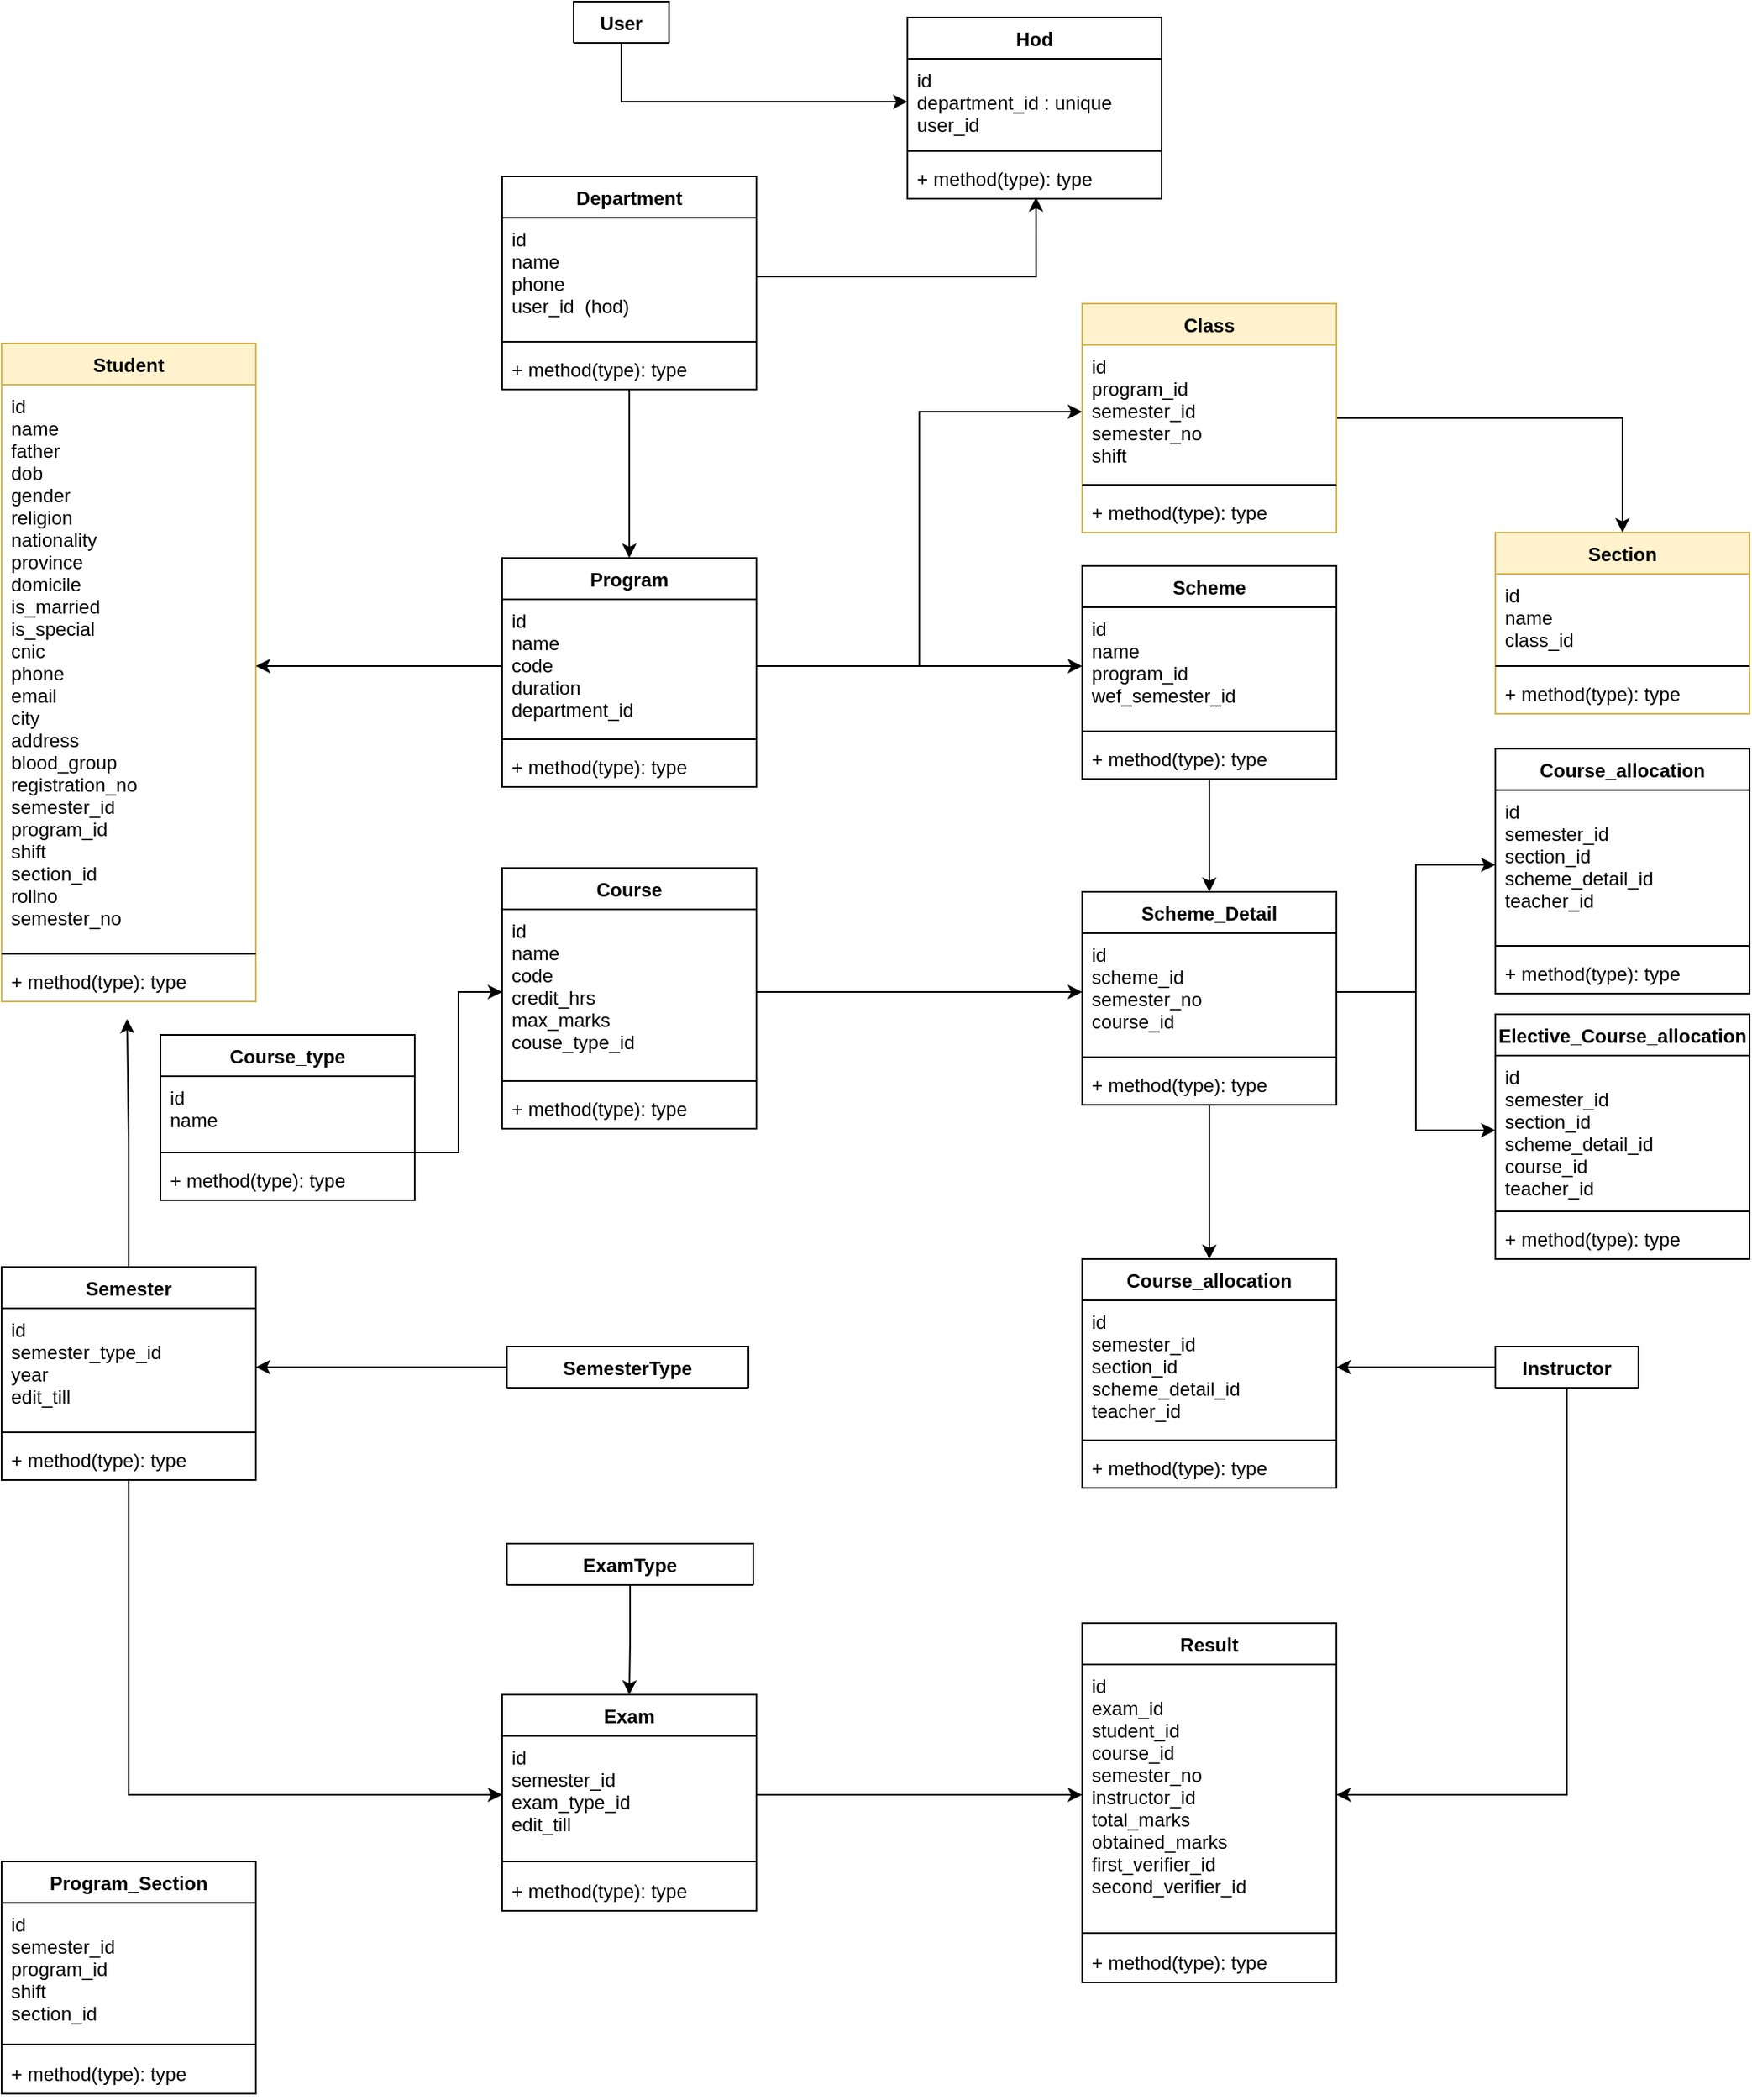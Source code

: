 <mxfile version="16.5.1" type="device"><diagram id="hwj4BJxnEExHwpKaLfDj" name="Page-1"><mxGraphModel dx="920" dy="1734" grid="1" gridSize="10" guides="1" tooltips="1" connect="1" arrows="1" fold="1" page="1" pageScale="1" pageWidth="850" pageHeight="1100" math="0" shadow="0"><root><mxCell id="0"/><mxCell id="1" parent="0"/><mxCell id="mYyRvRIFbUzqoPdbYUCd-1" value="Student" style="swimlane;fontStyle=1;align=center;verticalAlign=top;childLayout=stackLayout;horizontal=1;startSize=26;horizontalStack=0;resizeParent=1;resizeParentMax=0;resizeLast=0;collapsible=1;marginBottom=0;fillColor=#fff2cc;strokeColor=#d6b656;" parent="1" vertex="1"><mxGeometry x="30" y="-865" width="160" height="414" as="geometry"/></mxCell><mxCell id="mYyRvRIFbUzqoPdbYUCd-2" value="id&#10;name&#10;father&#10;dob&#10;gender&#10;religion&#10;nationality&#10;province&#10;domicile&#10;is_married&#10;is_special&#10;cnic&#10;phone&#10;email&#10;city&#10;address&#10;blood_group&#10;registration_no&#10;semester_id&#10;program_id&#10;shift&#10;section_id&#10;rollno&#10;semester_no&#10;" style="text;strokeColor=none;fillColor=none;align=left;verticalAlign=top;spacingLeft=4;spacingRight=4;overflow=hidden;rotatable=0;points=[[0,0.5],[1,0.5]];portConstraint=eastwest;" parent="mYyRvRIFbUzqoPdbYUCd-1" vertex="1"><mxGeometry y="26" width="160" height="354" as="geometry"/></mxCell><mxCell id="mYyRvRIFbUzqoPdbYUCd-3" value="" style="line;strokeWidth=1;fillColor=none;align=left;verticalAlign=middle;spacingTop=-1;spacingLeft=3;spacingRight=3;rotatable=0;labelPosition=right;points=[];portConstraint=eastwest;" parent="mYyRvRIFbUzqoPdbYUCd-1" vertex="1"><mxGeometry y="380" width="160" height="8" as="geometry"/></mxCell><mxCell id="mYyRvRIFbUzqoPdbYUCd-4" value="+ method(type): type" style="text;strokeColor=none;fillColor=none;align=left;verticalAlign=top;spacingLeft=4;spacingRight=4;overflow=hidden;rotatable=0;points=[[0,0.5],[1,0.5]];portConstraint=eastwest;" parent="mYyRvRIFbUzqoPdbYUCd-1" vertex="1"><mxGeometry y="388" width="160" height="26" as="geometry"/></mxCell><mxCell id="mYyRvRIFbUzqoPdbYUCd-5" value="Course" style="swimlane;fontStyle=1;align=center;verticalAlign=top;childLayout=stackLayout;horizontal=1;startSize=26;horizontalStack=0;resizeParent=1;resizeParentMax=0;resizeLast=0;collapsible=1;marginBottom=0;" parent="1" vertex="1"><mxGeometry x="345" y="-535" width="160" height="164" as="geometry"><mxRectangle x="345" y="-580" width="70" height="26" as="alternateBounds"/></mxGeometry></mxCell><mxCell id="mYyRvRIFbUzqoPdbYUCd-6" value="id&#10;name&#10;code&#10;credit_hrs&#10;max_marks&#10;couse_type_id" style="text;strokeColor=none;fillColor=none;align=left;verticalAlign=top;spacingLeft=4;spacingRight=4;overflow=hidden;rotatable=0;points=[[0,0.5],[1,0.5]];portConstraint=eastwest;" parent="mYyRvRIFbUzqoPdbYUCd-5" vertex="1"><mxGeometry y="26" width="160" height="104" as="geometry"/></mxCell><mxCell id="mYyRvRIFbUzqoPdbYUCd-7" value="" style="line;strokeWidth=1;fillColor=none;align=left;verticalAlign=middle;spacingTop=-1;spacingLeft=3;spacingRight=3;rotatable=0;labelPosition=right;points=[];portConstraint=eastwest;" parent="mYyRvRIFbUzqoPdbYUCd-5" vertex="1"><mxGeometry y="130" width="160" height="8" as="geometry"/></mxCell><mxCell id="mYyRvRIFbUzqoPdbYUCd-8" value="+ method(type): type" style="text;strokeColor=none;fillColor=none;align=left;verticalAlign=top;spacingLeft=4;spacingRight=4;overflow=hidden;rotatable=0;points=[[0,0.5],[1,0.5]];portConstraint=eastwest;" parent="mYyRvRIFbUzqoPdbYUCd-5" vertex="1"><mxGeometry y="138" width="160" height="26" as="geometry"/></mxCell><mxCell id="mYyRvRIFbUzqoPdbYUCd-9" value="Program" style="swimlane;fontStyle=1;align=center;verticalAlign=top;childLayout=stackLayout;horizontal=1;startSize=26;horizontalStack=0;resizeParent=1;resizeParentMax=0;resizeLast=0;collapsible=1;marginBottom=0;" parent="1" vertex="1"><mxGeometry x="345" y="-730" width="160" height="144" as="geometry"><mxRectangle x="345" y="-710" width="80" height="26" as="alternateBounds"/></mxGeometry></mxCell><mxCell id="mYyRvRIFbUzqoPdbYUCd-10" value="id&#10;name&#10;code&#10;duration &#10;department_id&#10;&#10;" style="text;strokeColor=none;fillColor=none;align=left;verticalAlign=top;spacingLeft=4;spacingRight=4;overflow=hidden;rotatable=0;points=[[0,0.5],[1,0.5]];portConstraint=eastwest;" parent="mYyRvRIFbUzqoPdbYUCd-9" vertex="1"><mxGeometry y="26" width="160" height="84" as="geometry"/></mxCell><mxCell id="mYyRvRIFbUzqoPdbYUCd-11" value="" style="line;strokeWidth=1;fillColor=none;align=left;verticalAlign=middle;spacingTop=-1;spacingLeft=3;spacingRight=3;rotatable=0;labelPosition=right;points=[];portConstraint=eastwest;" parent="mYyRvRIFbUzqoPdbYUCd-9" vertex="1"><mxGeometry y="110" width="160" height="8" as="geometry"/></mxCell><mxCell id="mYyRvRIFbUzqoPdbYUCd-12" value="+ method(type): type" style="text;strokeColor=none;fillColor=none;align=left;verticalAlign=top;spacingLeft=4;spacingRight=4;overflow=hidden;rotatable=0;points=[[0,0.5],[1,0.5]];portConstraint=eastwest;" parent="mYyRvRIFbUzqoPdbYUCd-9" vertex="1"><mxGeometry y="118" width="160" height="26" as="geometry"/></mxCell><mxCell id="D1pK7fu_DaHStIkdStEt-8" style="edgeStyle=orthogonalEdgeStyle;rounded=0;orthogonalLoop=1;jettySize=auto;html=1;" parent="1" source="mYyRvRIFbUzqoPdbYUCd-13" edge="1"><mxGeometry relative="1" as="geometry"><mxPoint x="109" y="-440" as="targetPoint"/></mxGeometry></mxCell><mxCell id="D1pK7fu_DaHStIkdStEt-17" style="edgeStyle=orthogonalEdgeStyle;rounded=0;orthogonalLoop=1;jettySize=auto;html=1;" parent="1" source="mYyRvRIFbUzqoPdbYUCd-13" target="REiJz7-zz85J-EF6ZOLV-16" edge="1"><mxGeometry relative="1" as="geometry"/></mxCell><mxCell id="mYyRvRIFbUzqoPdbYUCd-13" value="Semester" style="swimlane;fontStyle=1;align=center;verticalAlign=top;childLayout=stackLayout;horizontal=1;startSize=26;horizontalStack=0;resizeParent=1;resizeParentMax=0;resizeLast=0;collapsible=1;marginBottom=0;" parent="1" vertex="1"><mxGeometry x="30" y="-284" width="160" height="134" as="geometry"/></mxCell><mxCell id="mYyRvRIFbUzqoPdbYUCd-14" value="id&#10;semester_type_id&#10;year&#10;edit_till" style="text;strokeColor=none;fillColor=none;align=left;verticalAlign=top;spacingLeft=4;spacingRight=4;overflow=hidden;rotatable=0;points=[[0,0.5],[1,0.5]];portConstraint=eastwest;" parent="mYyRvRIFbUzqoPdbYUCd-13" vertex="1"><mxGeometry y="26" width="160" height="74" as="geometry"/></mxCell><mxCell id="mYyRvRIFbUzqoPdbYUCd-15" value="" style="line;strokeWidth=1;fillColor=none;align=left;verticalAlign=middle;spacingTop=-1;spacingLeft=3;spacingRight=3;rotatable=0;labelPosition=right;points=[];portConstraint=eastwest;" parent="mYyRvRIFbUzqoPdbYUCd-13" vertex="1"><mxGeometry y="100" width="160" height="8" as="geometry"/></mxCell><mxCell id="mYyRvRIFbUzqoPdbYUCd-16" value="+ method(type): type" style="text;strokeColor=none;fillColor=none;align=left;verticalAlign=top;spacingLeft=4;spacingRight=4;overflow=hidden;rotatable=0;points=[[0,0.5],[1,0.5]];portConstraint=eastwest;" parent="mYyRvRIFbUzqoPdbYUCd-13" vertex="1"><mxGeometry y="108" width="160" height="26" as="geometry"/></mxCell><mxCell id="REiJz7-zz85J-EF6ZOLV-11" style="edgeStyle=orthogonalEdgeStyle;rounded=0;orthogonalLoop=1;jettySize=auto;html=1;entryX=0.5;entryY=0;entryDx=0;entryDy=0;" parent="1" source="mYyRvRIFbUzqoPdbYUCd-17" target="mYyRvRIFbUzqoPdbYUCd-21" edge="1"><mxGeometry relative="1" as="geometry"/></mxCell><mxCell id="mYyRvRIFbUzqoPdbYUCd-17" value="Scheme_Detail" style="swimlane;fontStyle=1;align=center;verticalAlign=top;childLayout=stackLayout;horizontal=1;startSize=26;horizontalStack=0;resizeParent=1;resizeParentMax=0;resizeLast=0;collapsible=1;marginBottom=0;" parent="1" vertex="1"><mxGeometry x="710" y="-520" width="160" height="134" as="geometry"/></mxCell><mxCell id="mYyRvRIFbUzqoPdbYUCd-18" value="id&#10;scheme_id&#10;semester_no&#10;course_id" style="text;strokeColor=none;fillColor=none;align=left;verticalAlign=top;spacingLeft=4;spacingRight=4;overflow=hidden;rotatable=0;points=[[0,0.5],[1,0.5]];portConstraint=eastwest;" parent="mYyRvRIFbUzqoPdbYUCd-17" vertex="1"><mxGeometry y="26" width="160" height="74" as="geometry"/></mxCell><mxCell id="mYyRvRIFbUzqoPdbYUCd-19" value="" style="line;strokeWidth=1;fillColor=none;align=left;verticalAlign=middle;spacingTop=-1;spacingLeft=3;spacingRight=3;rotatable=0;labelPosition=right;points=[];portConstraint=eastwest;" parent="mYyRvRIFbUzqoPdbYUCd-17" vertex="1"><mxGeometry y="100" width="160" height="8" as="geometry"/></mxCell><mxCell id="mYyRvRIFbUzqoPdbYUCd-20" value="+ method(type): type" style="text;strokeColor=none;fillColor=none;align=left;verticalAlign=top;spacingLeft=4;spacingRight=4;overflow=hidden;rotatable=0;points=[[0,0.5],[1,0.5]];portConstraint=eastwest;" parent="mYyRvRIFbUzqoPdbYUCd-17" vertex="1"><mxGeometry y="108" width="160" height="26" as="geometry"/></mxCell><mxCell id="mYyRvRIFbUzqoPdbYUCd-21" value="Course_allocation" style="swimlane;fontStyle=1;align=center;verticalAlign=top;childLayout=stackLayout;horizontal=1;startSize=26;horizontalStack=0;resizeParent=1;resizeParentMax=0;resizeLast=0;collapsible=1;marginBottom=0;" parent="1" vertex="1"><mxGeometry x="710" y="-289" width="160" height="144" as="geometry"/></mxCell><mxCell id="mYyRvRIFbUzqoPdbYUCd-22" value="id&#10;semester_id&#10;section_id&#10;scheme_detail_id&#10;teacher_id&#10;" style="text;strokeColor=none;fillColor=none;align=left;verticalAlign=top;spacingLeft=4;spacingRight=4;overflow=hidden;rotatable=0;points=[[0,0.5],[1,0.5]];portConstraint=eastwest;" parent="mYyRvRIFbUzqoPdbYUCd-21" vertex="1"><mxGeometry y="26" width="160" height="84" as="geometry"/></mxCell><mxCell id="mYyRvRIFbUzqoPdbYUCd-23" value="" style="line;strokeWidth=1;fillColor=none;align=left;verticalAlign=middle;spacingTop=-1;spacingLeft=3;spacingRight=3;rotatable=0;labelPosition=right;points=[];portConstraint=eastwest;" parent="mYyRvRIFbUzqoPdbYUCd-21" vertex="1"><mxGeometry y="110" width="160" height="8" as="geometry"/></mxCell><mxCell id="mYyRvRIFbUzqoPdbYUCd-24" value="+ method(type): type" style="text;strokeColor=none;fillColor=none;align=left;verticalAlign=top;spacingLeft=4;spacingRight=4;overflow=hidden;rotatable=0;points=[[0,0.5],[1,0.5]];portConstraint=eastwest;" parent="mYyRvRIFbUzqoPdbYUCd-21" vertex="1"><mxGeometry y="118" width="160" height="26" as="geometry"/></mxCell><mxCell id="D1pK7fu_DaHStIkdStEt-5" style="edgeStyle=orthogonalEdgeStyle;rounded=0;orthogonalLoop=1;jettySize=auto;html=1;entryX=0.5;entryY=0;entryDx=0;entryDy=0;" parent="1" source="ZGPBYdJP6DF6mqhrDr6j-1" target="mYyRvRIFbUzqoPdbYUCd-9" edge="1"><mxGeometry relative="1" as="geometry"/></mxCell><mxCell id="ZGPBYdJP6DF6mqhrDr6j-1" value="Department" style="swimlane;fontStyle=1;align=center;verticalAlign=top;childLayout=stackLayout;horizontal=1;startSize=26;horizontalStack=0;resizeParent=1;resizeParentMax=0;resizeLast=0;collapsible=1;marginBottom=0;" parent="1" vertex="1"><mxGeometry x="345" y="-970" width="160" height="134" as="geometry"/></mxCell><mxCell id="ZGPBYdJP6DF6mqhrDr6j-2" value="id&#10;name&#10;phone&#10;user_id  (hod)" style="text;strokeColor=none;fillColor=none;align=left;verticalAlign=top;spacingLeft=4;spacingRight=4;overflow=hidden;rotatable=0;points=[[0,0.5],[1,0.5]];portConstraint=eastwest;" parent="ZGPBYdJP6DF6mqhrDr6j-1" vertex="1"><mxGeometry y="26" width="160" height="74" as="geometry"/></mxCell><mxCell id="ZGPBYdJP6DF6mqhrDr6j-3" value="" style="line;strokeWidth=1;fillColor=none;align=left;verticalAlign=middle;spacingTop=-1;spacingLeft=3;spacingRight=3;rotatable=0;labelPosition=right;points=[];portConstraint=eastwest;" parent="ZGPBYdJP6DF6mqhrDr6j-1" vertex="1"><mxGeometry y="100" width="160" height="8" as="geometry"/></mxCell><mxCell id="ZGPBYdJP6DF6mqhrDr6j-4" value="+ method(type): type" style="text;strokeColor=none;fillColor=none;align=left;verticalAlign=top;spacingLeft=4;spacingRight=4;overflow=hidden;rotatable=0;points=[[0,0.5],[1,0.5]];portConstraint=eastwest;" parent="ZGPBYdJP6DF6mqhrDr6j-1" vertex="1"><mxGeometry y="108" width="160" height="26" as="geometry"/></mxCell><mxCell id="REiJz7-zz85J-EF6ZOLV-5" style="edgeStyle=orthogonalEdgeStyle;rounded=0;orthogonalLoop=1;jettySize=auto;html=1;entryX=0;entryY=0.5;entryDx=0;entryDy=0;" parent="1" source="REiJz7-zz85J-EF6ZOLV-1" target="D1pK7fu_DaHStIkdStEt-10" edge="1"><mxGeometry relative="1" as="geometry"/></mxCell><mxCell id="REiJz7-zz85J-EF6ZOLV-1" value="User" style="swimlane;fontStyle=1;align=center;verticalAlign=top;childLayout=stackLayout;horizontal=1;startSize=26;horizontalStack=0;resizeParent=1;resizeParentMax=0;resizeLast=0;collapsible=1;marginBottom=0;" parent="1" vertex="1" collapsed="1"><mxGeometry x="390" y="-1080" width="60" height="26" as="geometry"><mxRectangle x="80" y="-730" width="160" height="174" as="alternateBounds"/></mxGeometry></mxCell><mxCell id="REiJz7-zz85J-EF6ZOLV-2" value="id&#10;name&#10;email&#10;password&#10;email_verified_at&#10;phone&#10;status" style="text;strokeColor=none;fillColor=none;align=left;verticalAlign=top;spacingLeft=4;spacingRight=4;overflow=hidden;rotatable=0;points=[[0,0.5],[1,0.5]];portConstraint=eastwest;" parent="REiJz7-zz85J-EF6ZOLV-1" vertex="1"><mxGeometry y="26" width="160" height="114" as="geometry"/></mxCell><mxCell id="REiJz7-zz85J-EF6ZOLV-3" value="" style="line;strokeWidth=1;fillColor=none;align=left;verticalAlign=middle;spacingTop=-1;spacingLeft=3;spacingRight=3;rotatable=0;labelPosition=right;points=[];portConstraint=eastwest;" parent="REiJz7-zz85J-EF6ZOLV-1" vertex="1"><mxGeometry y="140" width="160" height="8" as="geometry"/></mxCell><mxCell id="REiJz7-zz85J-EF6ZOLV-4" value="+ method(type): type" style="text;strokeColor=none;fillColor=none;align=left;verticalAlign=top;spacingLeft=4;spacingRight=4;overflow=hidden;rotatable=0;points=[[0,0.5],[1,0.5]];portConstraint=eastwest;" parent="REiJz7-zz85J-EF6ZOLV-1" vertex="1"><mxGeometry y="148" width="160" height="26" as="geometry"/></mxCell><mxCell id="REiJz7-zz85J-EF6ZOLV-7" style="edgeStyle=orthogonalEdgeStyle;rounded=0;orthogonalLoop=1;jettySize=auto;html=1;entryX=0;entryY=0.5;entryDx=0;entryDy=0;" parent="1" source="mYyRvRIFbUzqoPdbYUCd-10" target="D1pK7fu_DaHStIkdStEt-2" edge="1"><mxGeometry relative="1" as="geometry"/></mxCell><mxCell id="REiJz7-zz85J-EF6ZOLV-10" style="edgeStyle=orthogonalEdgeStyle;rounded=0;orthogonalLoop=1;jettySize=auto;html=1;entryX=1;entryY=0.5;entryDx=0;entryDy=0;" parent="1" source="mYyRvRIFbUzqoPdbYUCd-26" target="mYyRvRIFbUzqoPdbYUCd-22" edge="1"><mxGeometry relative="1" as="geometry"/></mxCell><mxCell id="REiJz7-zz85J-EF6ZOLV-12" style="edgeStyle=orthogonalEdgeStyle;rounded=0;orthogonalLoop=1;jettySize=auto;html=1;entryX=1;entryY=0.5;entryDx=0;entryDy=0;" parent="1" source="mYyRvRIFbUzqoPdbYUCd-10" target="mYyRvRIFbUzqoPdbYUCd-2" edge="1"><mxGeometry relative="1" as="geometry"><mxPoint x="180" y="-647" as="targetPoint"/></mxGeometry></mxCell><mxCell id="REiJz7-zz85J-EF6ZOLV-15" value="Exam" style="swimlane;fontStyle=1;align=center;verticalAlign=top;childLayout=stackLayout;horizontal=1;startSize=26;horizontalStack=0;resizeParent=1;resizeParentMax=0;resizeLast=0;collapsible=1;marginBottom=0;" parent="1" vertex="1"><mxGeometry x="345" y="-15" width="160" height="136" as="geometry"><mxRectangle x="345" y="-120" width="90" height="26" as="alternateBounds"/></mxGeometry></mxCell><mxCell id="REiJz7-zz85J-EF6ZOLV-16" value="id&#10;semester_id&#10;exam_type_id&#10;edit_till&#10;" style="text;strokeColor=none;fillColor=none;align=left;verticalAlign=top;spacingLeft=4;spacingRight=4;overflow=hidden;rotatable=0;points=[[0,0.5],[1,0.5]];portConstraint=eastwest;" parent="REiJz7-zz85J-EF6ZOLV-15" vertex="1"><mxGeometry y="26" width="160" height="74" as="geometry"/></mxCell><mxCell id="REiJz7-zz85J-EF6ZOLV-17" value="" style="line;strokeWidth=1;fillColor=none;align=left;verticalAlign=middle;spacingTop=-1;spacingLeft=3;spacingRight=3;rotatable=0;labelPosition=right;points=[];portConstraint=eastwest;" parent="REiJz7-zz85J-EF6ZOLV-15" vertex="1"><mxGeometry y="100" width="160" height="10" as="geometry"/></mxCell><mxCell id="REiJz7-zz85J-EF6ZOLV-18" value="+ method(type): type" style="text;strokeColor=none;fillColor=none;align=left;verticalAlign=top;spacingLeft=4;spacingRight=4;overflow=hidden;rotatable=0;points=[[0,0.5],[1,0.5]];portConstraint=eastwest;" parent="REiJz7-zz85J-EF6ZOLV-15" vertex="1"><mxGeometry y="110" width="160" height="26" as="geometry"/></mxCell><mxCell id="D1pK7fu_DaHStIkdStEt-18" style="edgeStyle=orthogonalEdgeStyle;rounded=0;orthogonalLoop=1;jettySize=auto;html=1;" parent="1" source="REiJz7-zz85J-EF6ZOLV-19" target="REiJz7-zz85J-EF6ZOLV-15" edge="1"><mxGeometry relative="1" as="geometry"/></mxCell><mxCell id="REiJz7-zz85J-EF6ZOLV-19" value="ExamType" style="swimlane;fontStyle=1;align=center;verticalAlign=top;childLayout=stackLayout;horizontal=1;startSize=26;horizontalStack=0;resizeParent=1;resizeParentMax=0;resizeLast=0;collapsible=1;marginBottom=0;" parent="1" vertex="1" collapsed="1"><mxGeometry x="348" y="-110" width="155" height="26" as="geometry"><mxRectangle x="40" y="-210" width="160" height="106" as="alternateBounds"/></mxGeometry></mxCell><mxCell id="REiJz7-zz85J-EF6ZOLV-20" value="id&#10;name&#10;&#10;" style="text;strokeColor=none;fillColor=none;align=left;verticalAlign=top;spacingLeft=4;spacingRight=4;overflow=hidden;rotatable=0;points=[[0,0.5],[1,0.5]];portConstraint=eastwest;" parent="REiJz7-zz85J-EF6ZOLV-19" vertex="1"><mxGeometry y="26" width="160" height="44" as="geometry"/></mxCell><mxCell id="REiJz7-zz85J-EF6ZOLV-21" value="" style="line;strokeWidth=1;fillColor=none;align=left;verticalAlign=middle;spacingTop=-1;spacingLeft=3;spacingRight=3;rotatable=0;labelPosition=right;points=[];portConstraint=eastwest;" parent="REiJz7-zz85J-EF6ZOLV-19" vertex="1"><mxGeometry y="70" width="160" height="10" as="geometry"/></mxCell><mxCell id="REiJz7-zz85J-EF6ZOLV-22" value="+ method(type): type" style="text;strokeColor=none;fillColor=none;align=left;verticalAlign=top;spacingLeft=4;spacingRight=4;overflow=hidden;rotatable=0;points=[[0,0.5],[1,0.5]];portConstraint=eastwest;" parent="REiJz7-zz85J-EF6ZOLV-19" vertex="1"><mxGeometry y="80" width="160" height="26" as="geometry"/></mxCell><mxCell id="REiJz7-zz85J-EF6ZOLV-29" value="Result" style="swimlane;fontStyle=1;align=center;verticalAlign=top;childLayout=stackLayout;horizontal=1;startSize=26;horizontalStack=0;resizeParent=1;resizeParentMax=0;resizeLast=0;collapsible=1;marginBottom=0;" parent="1" vertex="1"><mxGeometry x="710" y="-60" width="160" height="226" as="geometry"><mxRectangle x="345" y="-120" width="90" height="26" as="alternateBounds"/></mxGeometry></mxCell><mxCell id="REiJz7-zz85J-EF6ZOLV-30" value="id&#10;exam_id&#10;student_id&#10;course_id&#10;semester_no&#10;instructor_id&#10;total_marks&#10;obtained_marks&#10;first_verifier_id&#10;second_verifier_id" style="text;strokeColor=none;fillColor=none;align=left;verticalAlign=top;spacingLeft=4;spacingRight=4;overflow=hidden;rotatable=0;points=[[0,0.5],[1,0.5]];portConstraint=eastwest;" parent="REiJz7-zz85J-EF6ZOLV-29" vertex="1"><mxGeometry y="26" width="160" height="164" as="geometry"/></mxCell><mxCell id="REiJz7-zz85J-EF6ZOLV-31" value="" style="line;strokeWidth=1;fillColor=none;align=left;verticalAlign=middle;spacingTop=-1;spacingLeft=3;spacingRight=3;rotatable=0;labelPosition=right;points=[];portConstraint=eastwest;" parent="REiJz7-zz85J-EF6ZOLV-29" vertex="1"><mxGeometry y="190" width="160" height="10" as="geometry"/></mxCell><mxCell id="REiJz7-zz85J-EF6ZOLV-32" value="+ method(type): type" style="text;strokeColor=none;fillColor=none;align=left;verticalAlign=top;spacingLeft=4;spacingRight=4;overflow=hidden;rotatable=0;points=[[0,0.5],[1,0.5]];portConstraint=eastwest;" parent="REiJz7-zz85J-EF6ZOLV-29" vertex="1"><mxGeometry y="200" width="160" height="26" as="geometry"/></mxCell><mxCell id="REiJz7-zz85J-EF6ZOLV-33" style="edgeStyle=orthogonalEdgeStyle;rounded=0;orthogonalLoop=1;jettySize=auto;html=1;" parent="1" source="REiJz7-zz85J-EF6ZOLV-16" target="REiJz7-zz85J-EF6ZOLV-30" edge="1"><mxGeometry relative="1" as="geometry"/></mxCell><mxCell id="D1pK7fu_DaHStIkdStEt-7" style="edgeStyle=orthogonalEdgeStyle;rounded=0;orthogonalLoop=1;jettySize=auto;html=1;" parent="1" source="mYyRvRIFbUzqoPdbYUCd-25" target="REiJz7-zz85J-EF6ZOLV-30" edge="1"><mxGeometry relative="1" as="geometry"/></mxCell><mxCell id="mYyRvRIFbUzqoPdbYUCd-25" value="Instructor" style="swimlane;fontStyle=1;align=center;verticalAlign=top;childLayout=stackLayout;horizontal=1;startSize=26;horizontalStack=0;resizeParent=1;resizeParentMax=0;resizeLast=0;collapsible=1;marginBottom=0;" parent="1" vertex="1" collapsed="1"><mxGeometry x="970" y="-234" width="90" height="26" as="geometry"><mxRectangle x="185" y="-360" width="160" height="366" as="alternateBounds"/></mxGeometry></mxCell><mxCell id="mYyRvRIFbUzqoPdbYUCd-26" value="id&#10;user_id&#10;department_id&#10;name&#10;father&#10;dob&#10;gender&#10;religion&#10;nationality&#10;province&#10;domicile&#10;is_married&#10;is_special&#10;designation&#10;cnic&#10;phone&#10;email&#10;city&#10;address&#10;blood_group&#10;specialization_id&#10;job_type&#10;salary&#10;&#10;" style="text;strokeColor=none;fillColor=none;align=left;verticalAlign=top;spacingLeft=4;spacingRight=4;overflow=hidden;rotatable=0;points=[[0,0.5],[1,0.5]];portConstraint=eastwest;" parent="mYyRvRIFbUzqoPdbYUCd-25" vertex="1"><mxGeometry y="26" width="160" height="304" as="geometry"/></mxCell><mxCell id="mYyRvRIFbUzqoPdbYUCd-27" value="" style="line;strokeWidth=1;fillColor=none;align=left;verticalAlign=middle;spacingTop=-1;spacingLeft=3;spacingRight=3;rotatable=0;labelPosition=right;points=[];portConstraint=eastwest;" parent="mYyRvRIFbUzqoPdbYUCd-25" vertex="1"><mxGeometry y="330" width="160" height="10" as="geometry"/></mxCell><mxCell id="mYyRvRIFbUzqoPdbYUCd-28" value="+ method(type): type" style="text;strokeColor=none;fillColor=none;align=left;verticalAlign=top;spacingLeft=4;spacingRight=4;overflow=hidden;rotatable=0;points=[[0,0.5],[1,0.5]];portConstraint=eastwest;" parent="mYyRvRIFbUzqoPdbYUCd-25" vertex="1"><mxGeometry y="340" width="160" height="26" as="geometry"/></mxCell><mxCell id="D1pK7fu_DaHStIkdStEt-6" style="edgeStyle=orthogonalEdgeStyle;rounded=0;orthogonalLoop=1;jettySize=auto;html=1;entryX=0.5;entryY=0;entryDx=0;entryDy=0;" parent="1" source="D1pK7fu_DaHStIkdStEt-1" target="mYyRvRIFbUzqoPdbYUCd-17" edge="1"><mxGeometry relative="1" as="geometry"/></mxCell><mxCell id="D1pK7fu_DaHStIkdStEt-1" value="Scheme" style="swimlane;fontStyle=1;align=center;verticalAlign=top;childLayout=stackLayout;horizontal=1;startSize=26;horizontalStack=0;resizeParent=1;resizeParentMax=0;resizeLast=0;collapsible=1;marginBottom=0;" parent="1" vertex="1"><mxGeometry x="710" y="-725" width="160" height="134" as="geometry"/></mxCell><mxCell id="D1pK7fu_DaHStIkdStEt-2" value="id&#10;name&#10;program_id&#10;wef_semester_id" style="text;strokeColor=none;fillColor=none;align=left;verticalAlign=top;spacingLeft=4;spacingRight=4;overflow=hidden;rotatable=0;points=[[0,0.5],[1,0.5]];portConstraint=eastwest;" parent="D1pK7fu_DaHStIkdStEt-1" vertex="1"><mxGeometry y="26" width="160" height="74" as="geometry"/></mxCell><mxCell id="D1pK7fu_DaHStIkdStEt-3" value="" style="line;strokeWidth=1;fillColor=none;align=left;verticalAlign=middle;spacingTop=-1;spacingLeft=3;spacingRight=3;rotatable=0;labelPosition=right;points=[];portConstraint=eastwest;" parent="D1pK7fu_DaHStIkdStEt-1" vertex="1"><mxGeometry y="100" width="160" height="8" as="geometry"/></mxCell><mxCell id="D1pK7fu_DaHStIkdStEt-4" value="+ method(type): type" style="text;strokeColor=none;fillColor=none;align=left;verticalAlign=top;spacingLeft=4;spacingRight=4;overflow=hidden;rotatable=0;points=[[0,0.5],[1,0.5]];portConstraint=eastwest;" parent="D1pK7fu_DaHStIkdStEt-1" vertex="1"><mxGeometry y="108" width="160" height="26" as="geometry"/></mxCell><mxCell id="D1pK7fu_DaHStIkdStEt-9" value="Hod" style="swimlane;fontStyle=1;align=center;verticalAlign=top;childLayout=stackLayout;horizontal=1;startSize=26;horizontalStack=0;resizeParent=1;resizeParentMax=0;resizeLast=0;collapsible=1;marginBottom=0;" parent="1" vertex="1"><mxGeometry x="600" y="-1070" width="160" height="114" as="geometry"><mxRectangle x="550" y="-1070" width="60" height="26" as="alternateBounds"/></mxGeometry></mxCell><mxCell id="D1pK7fu_DaHStIkdStEt-10" value="id&#10;department_id : unique&#10;user_id&#10;" style="text;strokeColor=none;fillColor=none;align=left;verticalAlign=top;spacingLeft=4;spacingRight=4;overflow=hidden;rotatable=0;points=[[0,0.5],[1,0.5]];portConstraint=eastwest;" parent="D1pK7fu_DaHStIkdStEt-9" vertex="1"><mxGeometry y="26" width="160" height="54" as="geometry"/></mxCell><mxCell id="D1pK7fu_DaHStIkdStEt-11" value="" style="line;strokeWidth=1;fillColor=none;align=left;verticalAlign=middle;spacingTop=-1;spacingLeft=3;spacingRight=3;rotatable=0;labelPosition=right;points=[];portConstraint=eastwest;" parent="D1pK7fu_DaHStIkdStEt-9" vertex="1"><mxGeometry y="80" width="160" height="8" as="geometry"/></mxCell><mxCell id="D1pK7fu_DaHStIkdStEt-12" value="+ method(type): type" style="text;strokeColor=none;fillColor=none;align=left;verticalAlign=top;spacingLeft=4;spacingRight=4;overflow=hidden;rotatable=0;points=[[0,0.5],[1,0.5]];portConstraint=eastwest;" parent="D1pK7fu_DaHStIkdStEt-9" vertex="1"><mxGeometry y="88" width="160" height="26" as="geometry"/></mxCell><mxCell id="D1pK7fu_DaHStIkdStEt-13" style="edgeStyle=orthogonalEdgeStyle;rounded=0;orthogonalLoop=1;jettySize=auto;html=1;entryX=0.506;entryY=0.962;entryDx=0;entryDy=0;entryPerimeter=0;" parent="1" source="ZGPBYdJP6DF6mqhrDr6j-2" target="D1pK7fu_DaHStIkdStEt-12" edge="1"><mxGeometry relative="1" as="geometry"/></mxCell><mxCell id="D1pK7fu_DaHStIkdStEt-23" style="edgeStyle=orthogonalEdgeStyle;rounded=0;orthogonalLoop=1;jettySize=auto;html=1;" parent="1" source="D1pK7fu_DaHStIkdStEt-19" target="mYyRvRIFbUzqoPdbYUCd-14" edge="1"><mxGeometry relative="1" as="geometry"/></mxCell><mxCell id="D1pK7fu_DaHStIkdStEt-19" value="SemesterType" style="swimlane;fontStyle=1;align=center;verticalAlign=top;childLayout=stackLayout;horizontal=1;startSize=26;horizontalStack=0;resizeParent=1;resizeParentMax=0;resizeLast=0;collapsible=1;marginBottom=0;" parent="1" vertex="1" collapsed="1"><mxGeometry x="348" y="-234" width="152" height="26" as="geometry"><mxRectangle x="375" y="-250" width="160" height="106" as="alternateBounds"/></mxGeometry></mxCell><mxCell id="D1pK7fu_DaHStIkdStEt-20" value="id&#10;name&#10;&#10;" style="text;strokeColor=none;fillColor=none;align=left;verticalAlign=top;spacingLeft=4;spacingRight=4;overflow=hidden;rotatable=0;points=[[0,0.5],[1,0.5]];portConstraint=eastwest;" parent="D1pK7fu_DaHStIkdStEt-19" vertex="1"><mxGeometry y="26" width="160" height="44" as="geometry"/></mxCell><mxCell id="D1pK7fu_DaHStIkdStEt-21" value="" style="line;strokeWidth=1;fillColor=none;align=left;verticalAlign=middle;spacingTop=-1;spacingLeft=3;spacingRight=3;rotatable=0;labelPosition=right;points=[];portConstraint=eastwest;" parent="D1pK7fu_DaHStIkdStEt-19" vertex="1"><mxGeometry y="70" width="160" height="10" as="geometry"/></mxCell><mxCell id="D1pK7fu_DaHStIkdStEt-22" value="+ method(type): type" style="text;strokeColor=none;fillColor=none;align=left;verticalAlign=top;spacingLeft=4;spacingRight=4;overflow=hidden;rotatable=0;points=[[0,0.5],[1,0.5]];portConstraint=eastwest;" parent="D1pK7fu_DaHStIkdStEt-19" vertex="1"><mxGeometry y="80" width="160" height="26" as="geometry"/></mxCell><mxCell id="D1pK7fu_DaHStIkdStEt-24" style="edgeStyle=orthogonalEdgeStyle;rounded=0;orthogonalLoop=1;jettySize=auto;html=1;" parent="1" source="mYyRvRIFbUzqoPdbYUCd-6" target="mYyRvRIFbUzqoPdbYUCd-18" edge="1"><mxGeometry relative="1" as="geometry"/></mxCell><mxCell id="D1pK7fu_DaHStIkdStEt-26" value="Program_Section" style="swimlane;fontStyle=1;align=center;verticalAlign=top;childLayout=stackLayout;horizontal=1;startSize=26;horizontalStack=0;resizeParent=1;resizeParentMax=0;resizeLast=0;collapsible=1;marginBottom=0;" parent="1" vertex="1"><mxGeometry x="30" y="90" width="160" height="146" as="geometry"><mxRectangle x="345" y="-120" width="90" height="26" as="alternateBounds"/></mxGeometry></mxCell><mxCell id="D1pK7fu_DaHStIkdStEt-27" value="id&#10;semester_id&#10;program_id&#10;shift&#10;section_id" style="text;strokeColor=none;fillColor=none;align=left;verticalAlign=top;spacingLeft=4;spacingRight=4;overflow=hidden;rotatable=0;points=[[0,0.5],[1,0.5]];portConstraint=eastwest;" parent="D1pK7fu_DaHStIkdStEt-26" vertex="1"><mxGeometry y="26" width="160" height="84" as="geometry"/></mxCell><mxCell id="D1pK7fu_DaHStIkdStEt-28" value="" style="line;strokeWidth=1;fillColor=none;align=left;verticalAlign=middle;spacingTop=-1;spacingLeft=3;spacingRight=3;rotatable=0;labelPosition=right;points=[];portConstraint=eastwest;" parent="D1pK7fu_DaHStIkdStEt-26" vertex="1"><mxGeometry y="110" width="160" height="10" as="geometry"/></mxCell><mxCell id="D1pK7fu_DaHStIkdStEt-29" value="+ method(type): type" style="text;strokeColor=none;fillColor=none;align=left;verticalAlign=top;spacingLeft=4;spacingRight=4;overflow=hidden;rotatable=0;points=[[0,0.5],[1,0.5]];portConstraint=eastwest;" parent="D1pK7fu_DaHStIkdStEt-26" vertex="1"><mxGeometry y="120" width="160" height="26" as="geometry"/></mxCell><mxCell id="7mAG-9nQHpDhIk7JdAyN-1" value="Section" style="swimlane;fontStyle=1;align=center;verticalAlign=top;childLayout=stackLayout;horizontal=1;startSize=26;horizontalStack=0;resizeParent=1;resizeParentMax=0;resizeLast=0;collapsible=1;marginBottom=0;fillColor=#fff2cc;strokeColor=#d6b656;" parent="1" vertex="1"><mxGeometry x="970" y="-746" width="160" height="114" as="geometry"/></mxCell><mxCell id="7mAG-9nQHpDhIk7JdAyN-2" value="id&#10;name&#10;class_id&#10;" style="text;strokeColor=none;fillColor=none;align=left;verticalAlign=top;spacingLeft=4;spacingRight=4;overflow=hidden;rotatable=0;points=[[0,0.5],[1,0.5]];portConstraint=eastwest;" parent="7mAG-9nQHpDhIk7JdAyN-1" vertex="1"><mxGeometry y="26" width="160" height="54" as="geometry"/></mxCell><mxCell id="7mAG-9nQHpDhIk7JdAyN-3" value="" style="line;strokeWidth=1;fillColor=none;align=left;verticalAlign=middle;spacingTop=-1;spacingLeft=3;spacingRight=3;rotatable=0;labelPosition=right;points=[];portConstraint=eastwest;" parent="7mAG-9nQHpDhIk7JdAyN-1" vertex="1"><mxGeometry y="80" width="160" height="8" as="geometry"/></mxCell><mxCell id="7mAG-9nQHpDhIk7JdAyN-4" value="+ method(type): type" style="text;strokeColor=none;fillColor=none;align=left;verticalAlign=top;spacingLeft=4;spacingRight=4;overflow=hidden;rotatable=0;points=[[0,0.5],[1,0.5]];portConstraint=eastwest;" parent="7mAG-9nQHpDhIk7JdAyN-1" vertex="1"><mxGeometry y="88" width="160" height="26" as="geometry"/></mxCell><mxCell id="7mAG-9nQHpDhIk7JdAyN-5" value="Course_type" style="swimlane;fontStyle=1;align=center;verticalAlign=top;childLayout=stackLayout;horizontal=1;startSize=26;horizontalStack=0;resizeParent=1;resizeParentMax=0;resizeLast=0;collapsible=1;marginBottom=0;" parent="1" vertex="1"><mxGeometry x="130" y="-430" width="160" height="104" as="geometry"><mxRectangle x="345" y="-580" width="70" height="26" as="alternateBounds"/></mxGeometry></mxCell><mxCell id="7mAG-9nQHpDhIk7JdAyN-6" value="id&#10;name&#10;" style="text;strokeColor=none;fillColor=none;align=left;verticalAlign=top;spacingLeft=4;spacingRight=4;overflow=hidden;rotatable=0;points=[[0,0.5],[1,0.5]];portConstraint=eastwest;" parent="7mAG-9nQHpDhIk7JdAyN-5" vertex="1"><mxGeometry y="26" width="160" height="44" as="geometry"/></mxCell><mxCell id="7mAG-9nQHpDhIk7JdAyN-7" value="" style="line;strokeWidth=1;fillColor=none;align=left;verticalAlign=middle;spacingTop=-1;spacingLeft=3;spacingRight=3;rotatable=0;labelPosition=right;points=[];portConstraint=eastwest;" parent="7mAG-9nQHpDhIk7JdAyN-5" vertex="1"><mxGeometry y="70" width="160" height="8" as="geometry"/></mxCell><mxCell id="7mAG-9nQHpDhIk7JdAyN-8" value="+ method(type): type" style="text;strokeColor=none;fillColor=none;align=left;verticalAlign=top;spacingLeft=4;spacingRight=4;overflow=hidden;rotatable=0;points=[[0,0.5],[1,0.5]];portConstraint=eastwest;" parent="7mAG-9nQHpDhIk7JdAyN-5" vertex="1"><mxGeometry y="78" width="160" height="26" as="geometry"/></mxCell><mxCell id="7mAG-9nQHpDhIk7JdAyN-9" style="edgeStyle=orthogonalEdgeStyle;rounded=0;orthogonalLoop=1;jettySize=auto;html=1;fontColor=#FF3333;" parent="1" source="7mAG-9nQHpDhIk7JdAyN-7" target="mYyRvRIFbUzqoPdbYUCd-6" edge="1"><mxGeometry relative="1" as="geometry"/></mxCell><mxCell id="WcQyDdEUioecQ9dATbHI-6" style="edgeStyle=orthogonalEdgeStyle;rounded=0;orthogonalLoop=1;jettySize=auto;html=1;entryX=0.5;entryY=0;entryDx=0;entryDy=0;" parent="1" source="WcQyDdEUioecQ9dATbHI-1" target="7mAG-9nQHpDhIk7JdAyN-1" edge="1"><mxGeometry relative="1" as="geometry"/></mxCell><mxCell id="WcQyDdEUioecQ9dATbHI-1" value="Class" style="swimlane;fontStyle=1;align=center;verticalAlign=top;childLayout=stackLayout;horizontal=1;startSize=26;horizontalStack=0;resizeParent=1;resizeParentMax=0;resizeLast=0;collapsible=1;marginBottom=0;fillColor=#fff2cc;strokeColor=#d6b656;" parent="1" vertex="1"><mxGeometry x="710" y="-890" width="160" height="144" as="geometry"/></mxCell><mxCell id="WcQyDdEUioecQ9dATbHI-2" value="id&#10;program_id&#10;semester_id&#10;semester_no&#10;shift" style="text;strokeColor=none;fillColor=none;align=left;verticalAlign=top;spacingLeft=4;spacingRight=4;overflow=hidden;rotatable=0;points=[[0,0.5],[1,0.5]];portConstraint=eastwest;" parent="WcQyDdEUioecQ9dATbHI-1" vertex="1"><mxGeometry y="26" width="160" height="84" as="geometry"/></mxCell><mxCell id="WcQyDdEUioecQ9dATbHI-3" value="" style="line;strokeWidth=1;fillColor=none;align=left;verticalAlign=middle;spacingTop=-1;spacingLeft=3;spacingRight=3;rotatable=0;labelPosition=right;points=[];portConstraint=eastwest;" parent="WcQyDdEUioecQ9dATbHI-1" vertex="1"><mxGeometry y="110" width="160" height="8" as="geometry"/></mxCell><mxCell id="WcQyDdEUioecQ9dATbHI-4" value="+ method(type): type" style="text;strokeColor=none;fillColor=none;align=left;verticalAlign=top;spacingLeft=4;spacingRight=4;overflow=hidden;rotatable=0;points=[[0,0.5],[1,0.5]];portConstraint=eastwest;" parent="WcQyDdEUioecQ9dATbHI-1" vertex="1"><mxGeometry y="118" width="160" height="26" as="geometry"/></mxCell><mxCell id="vS4R-2ZdaXLHeF1Rx5ZE-1" style="edgeStyle=orthogonalEdgeStyle;rounded=0;orthogonalLoop=1;jettySize=auto;html=1;" parent="1" source="mYyRvRIFbUzqoPdbYUCd-10" target="WcQyDdEUioecQ9dATbHI-2" edge="1"><mxGeometry relative="1" as="geometry"/></mxCell><mxCell id="qLZ9Gs4j6YA9y0TN1x03-1" value="Elective_Course_allocation" style="swimlane;fontStyle=1;align=center;verticalAlign=top;childLayout=stackLayout;horizontal=1;startSize=26;horizontalStack=0;resizeParent=1;resizeParentMax=0;resizeLast=0;collapsible=1;marginBottom=0;" parent="1" vertex="1"><mxGeometry x="970" y="-443" width="160" height="154" as="geometry"/></mxCell><mxCell id="qLZ9Gs4j6YA9y0TN1x03-2" value="id&#10;semester_id&#10;section_id&#10;scheme_detail_id&#10;course_id&#10;teacher_id&#10;" style="text;strokeColor=none;fillColor=none;align=left;verticalAlign=top;spacingLeft=4;spacingRight=4;overflow=hidden;rotatable=0;points=[[0,0.5],[1,0.5]];portConstraint=eastwest;" parent="qLZ9Gs4j6YA9y0TN1x03-1" vertex="1"><mxGeometry y="26" width="160" height="94" as="geometry"/></mxCell><mxCell id="qLZ9Gs4j6YA9y0TN1x03-3" value="" style="line;strokeWidth=1;fillColor=none;align=left;verticalAlign=middle;spacingTop=-1;spacingLeft=3;spacingRight=3;rotatable=0;labelPosition=right;points=[];portConstraint=eastwest;" parent="qLZ9Gs4j6YA9y0TN1x03-1" vertex="1"><mxGeometry y="120" width="160" height="8" as="geometry"/></mxCell><mxCell id="qLZ9Gs4j6YA9y0TN1x03-4" value="+ method(type): type" style="text;strokeColor=none;fillColor=none;align=left;verticalAlign=top;spacingLeft=4;spacingRight=4;overflow=hidden;rotatable=0;points=[[0,0.5],[1,0.5]];portConstraint=eastwest;" parent="qLZ9Gs4j6YA9y0TN1x03-1" vertex="1"><mxGeometry y="128" width="160" height="26" as="geometry"/></mxCell><mxCell id="qLZ9Gs4j6YA9y0TN1x03-5" style="edgeStyle=orthogonalEdgeStyle;rounded=0;orthogonalLoop=1;jettySize=auto;html=1;" parent="1" source="mYyRvRIFbUzqoPdbYUCd-18" target="qLZ9Gs4j6YA9y0TN1x03-2" edge="1"><mxGeometry relative="1" as="geometry"/></mxCell><mxCell id="wq0FTcDrd8ugT_hw9tPB-1" value="Course_allocation" style="swimlane;fontStyle=1;align=center;verticalAlign=top;childLayout=stackLayout;horizontal=1;startSize=26;horizontalStack=0;resizeParent=1;resizeParentMax=0;resizeLast=0;collapsible=1;marginBottom=0;" vertex="1" parent="1"><mxGeometry x="970" y="-610" width="160" height="154" as="geometry"/></mxCell><mxCell id="wq0FTcDrd8ugT_hw9tPB-2" value="id&#10;semester_id&#10;section_id&#10;scheme_detail_id&#10;teacher_id&#10;" style="text;strokeColor=none;fillColor=none;align=left;verticalAlign=top;spacingLeft=4;spacingRight=4;overflow=hidden;rotatable=0;points=[[0,0.5],[1,0.5]];portConstraint=eastwest;" vertex="1" parent="wq0FTcDrd8ugT_hw9tPB-1"><mxGeometry y="26" width="160" height="94" as="geometry"/></mxCell><mxCell id="wq0FTcDrd8ugT_hw9tPB-3" value="" style="line;strokeWidth=1;fillColor=none;align=left;verticalAlign=middle;spacingTop=-1;spacingLeft=3;spacingRight=3;rotatable=0;labelPosition=right;points=[];portConstraint=eastwest;" vertex="1" parent="wq0FTcDrd8ugT_hw9tPB-1"><mxGeometry y="120" width="160" height="8" as="geometry"/></mxCell><mxCell id="wq0FTcDrd8ugT_hw9tPB-4" value="+ method(type): type" style="text;strokeColor=none;fillColor=none;align=left;verticalAlign=top;spacingLeft=4;spacingRight=4;overflow=hidden;rotatable=0;points=[[0,0.5],[1,0.5]];portConstraint=eastwest;" vertex="1" parent="wq0FTcDrd8ugT_hw9tPB-1"><mxGeometry y="128" width="160" height="26" as="geometry"/></mxCell><mxCell id="wq0FTcDrd8ugT_hw9tPB-5" style="edgeStyle=orthogonalEdgeStyle;rounded=0;orthogonalLoop=1;jettySize=auto;html=1;" edge="1" parent="1" source="mYyRvRIFbUzqoPdbYUCd-18" target="wq0FTcDrd8ugT_hw9tPB-2"><mxGeometry relative="1" as="geometry"/></mxCell></root></mxGraphModel></diagram></mxfile>